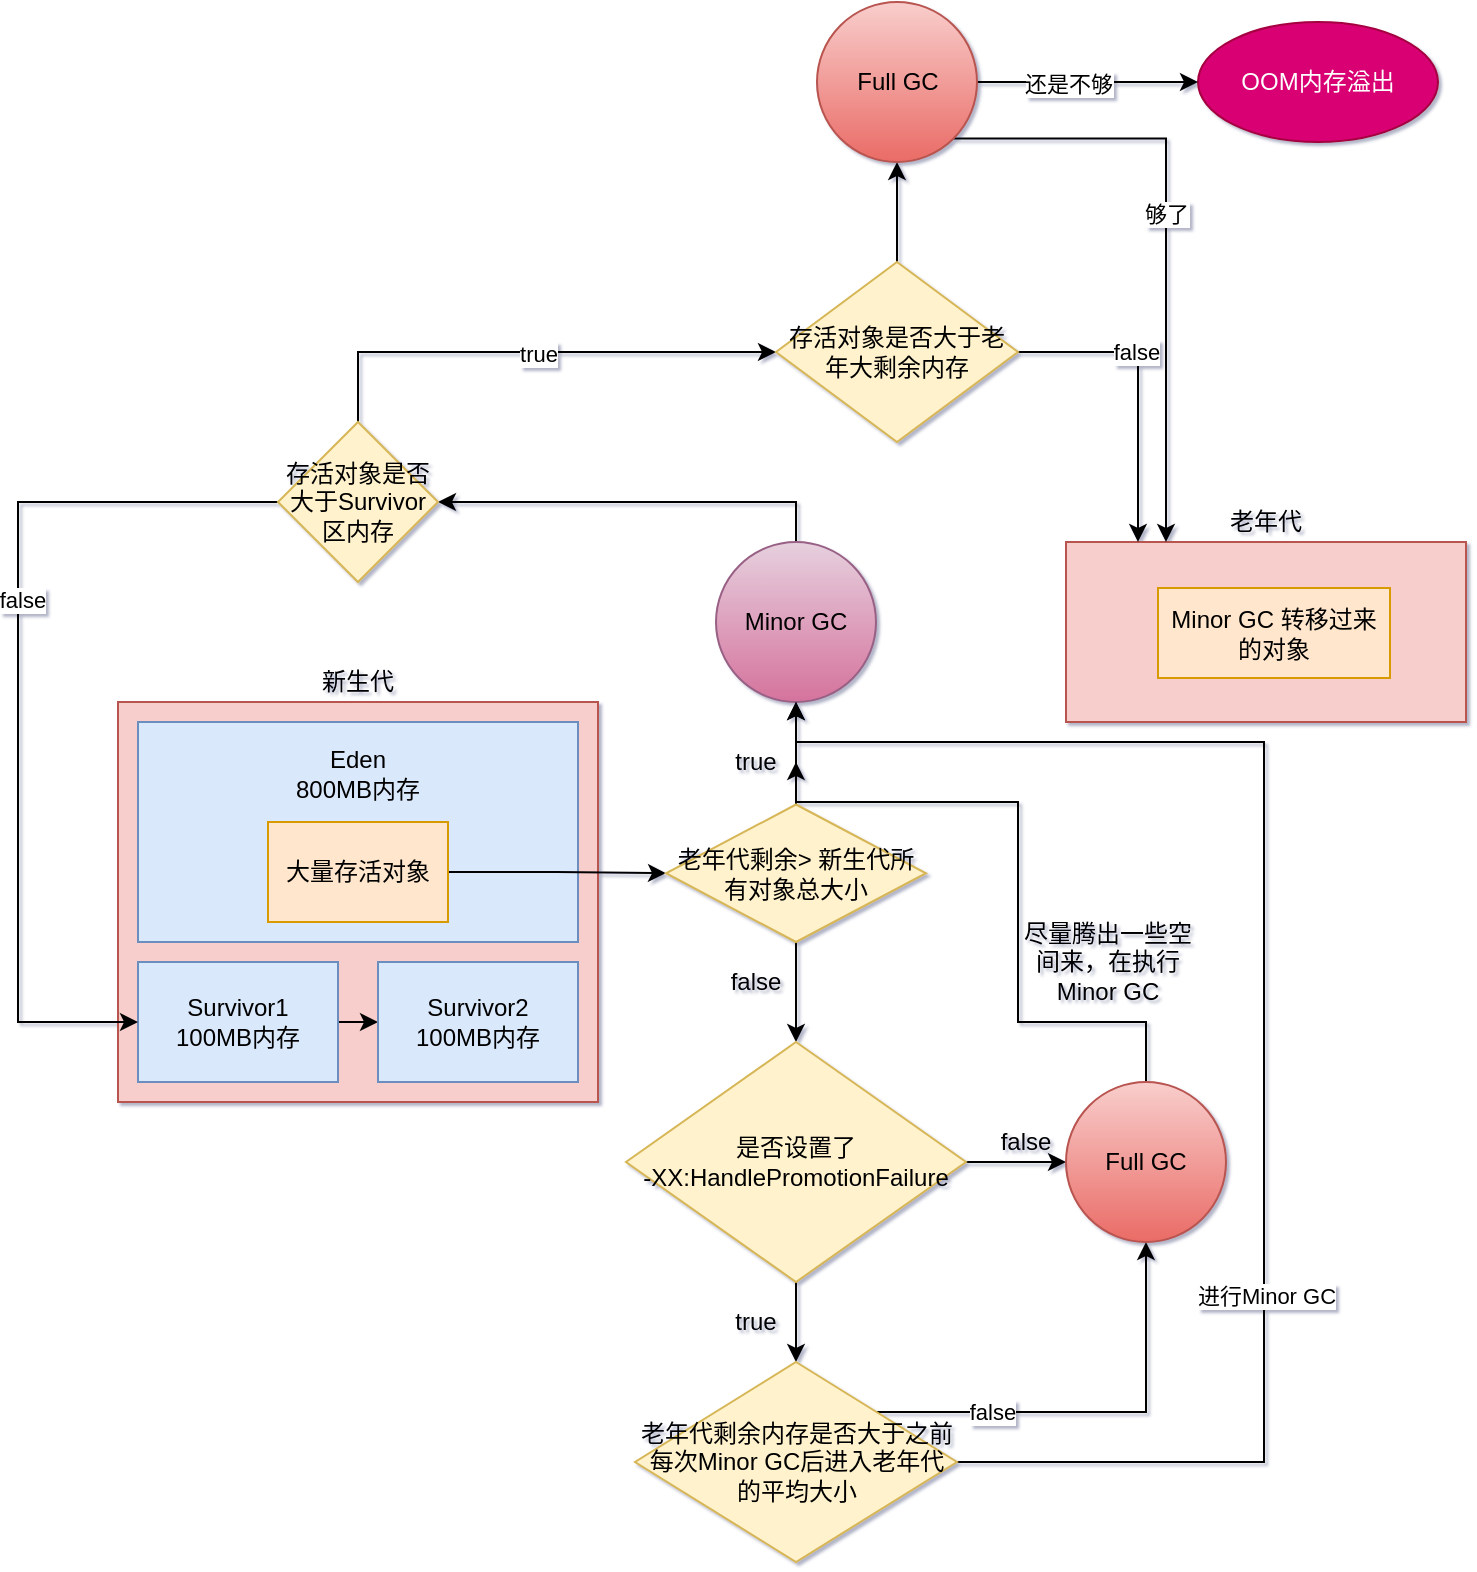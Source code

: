 <mxfile version="15.3.1" type="github">
  <diagram id="fiViFHrDjd_YTAFAnZx1" name="第 1 页">
    <mxGraphModel dx="2249" dy="1941" grid="0" gridSize="10" guides="1" tooltips="1" connect="1" arrows="1" fold="1" page="1" pageScale="1" pageWidth="827" pageHeight="1169" math="0" shadow="1">
      <root>
        <mxCell id="0" />
        <mxCell id="1" parent="0" />
        <mxCell id="UVusGNRqB6WY-s-b3lsW-1" value="" style="rounded=0;whiteSpace=wrap;html=1;fillColor=#f8cecc;strokeColor=#b85450;" vertex="1" parent="1">
          <mxGeometry x="10" y="130" width="240" height="200" as="geometry" />
        </mxCell>
        <mxCell id="UVusGNRqB6WY-s-b3lsW-2" value="新生代" style="text;html=1;strokeColor=none;fillColor=none;align=center;verticalAlign=middle;whiteSpace=wrap;rounded=0;" vertex="1" parent="1">
          <mxGeometry x="110" y="110" width="40" height="20" as="geometry" />
        </mxCell>
        <mxCell id="UVusGNRqB6WY-s-b3lsW-3" value="Eden&lt;br&gt;800MB内存&lt;br&gt;&lt;br&gt;&lt;br&gt;&lt;br&gt;&lt;br&gt;" style="rounded=0;whiteSpace=wrap;html=1;fillColor=#dae8fc;strokeColor=#6c8ebf;" vertex="1" parent="1">
          <mxGeometry x="20" y="140" width="220" height="110" as="geometry" />
        </mxCell>
        <mxCell id="UVusGNRqB6WY-s-b3lsW-25" style="edgeStyle=orthogonalEdgeStyle;rounded=0;orthogonalLoop=1;jettySize=auto;html=1;exitX=1;exitY=0.5;exitDx=0;exitDy=0;entryX=0;entryY=0.5;entryDx=0;entryDy=0;" edge="1" parent="1" source="UVusGNRqB6WY-s-b3lsW-4" target="UVusGNRqB6WY-s-b3lsW-5">
          <mxGeometry relative="1" as="geometry" />
        </mxCell>
        <mxCell id="UVusGNRqB6WY-s-b3lsW-4" value="Survivor1&lt;br&gt;100MB内存&lt;br&gt;" style="rounded=0;whiteSpace=wrap;html=1;fillColor=#dae8fc;strokeColor=#6c8ebf;" vertex="1" parent="1">
          <mxGeometry x="20" y="260" width="100" height="60" as="geometry" />
        </mxCell>
        <mxCell id="UVusGNRqB6WY-s-b3lsW-5" value="&lt;span&gt;Survivor2&lt;br&gt;&lt;/span&gt;100MB内存&lt;br&gt;" style="rounded=0;whiteSpace=wrap;html=1;fillColor=#dae8fc;strokeColor=#6c8ebf;" vertex="1" parent="1">
          <mxGeometry x="140" y="260" width="100" height="60" as="geometry" />
        </mxCell>
        <mxCell id="UVusGNRqB6WY-s-b3lsW-13" style="edgeStyle=orthogonalEdgeStyle;rounded=0;orthogonalLoop=1;jettySize=auto;html=1;exitX=1;exitY=0.5;exitDx=0;exitDy=0;entryX=0;entryY=0.5;entryDx=0;entryDy=0;" edge="1" parent="1" source="UVusGNRqB6WY-s-b3lsW-6" target="UVusGNRqB6WY-s-b3lsW-12">
          <mxGeometry relative="1" as="geometry" />
        </mxCell>
        <mxCell id="UVusGNRqB6WY-s-b3lsW-6" value="大量存活对象" style="rounded=0;whiteSpace=wrap;html=1;fillColor=#ffe6cc;strokeColor=#d79b00;" vertex="1" parent="1">
          <mxGeometry x="85" y="190" width="90" height="50" as="geometry" />
        </mxCell>
        <mxCell id="UVusGNRqB6WY-s-b3lsW-7" value="" style="rounded=0;whiteSpace=wrap;html=1;fillColor=#f8cecc;strokeColor=#b85450;" vertex="1" parent="1">
          <mxGeometry x="484" y="50" width="200" height="90" as="geometry" />
        </mxCell>
        <mxCell id="UVusGNRqB6WY-s-b3lsW-8" value="老年代" style="text;html=1;strokeColor=none;fillColor=none;align=center;verticalAlign=middle;whiteSpace=wrap;rounded=0;" vertex="1" parent="1">
          <mxGeometry x="564" y="30" width="40" height="20" as="geometry" />
        </mxCell>
        <mxCell id="UVusGNRqB6WY-s-b3lsW-18" style="edgeStyle=orthogonalEdgeStyle;rounded=0;orthogonalLoop=1;jettySize=auto;html=1;exitX=0.5;exitY=0;exitDx=0;exitDy=0;entryX=1;entryY=0.5;entryDx=0;entryDy=0;" edge="1" parent="1" source="UVusGNRqB6WY-s-b3lsW-10" target="UVusGNRqB6WY-s-b3lsW-17">
          <mxGeometry relative="1" as="geometry" />
        </mxCell>
        <mxCell id="UVusGNRqB6WY-s-b3lsW-10" value="Minor GC" style="ellipse;whiteSpace=wrap;html=1;aspect=fixed;gradientColor=#d5739d;fillColor=#e6d0de;strokeColor=#996185;" vertex="1" parent="1">
          <mxGeometry x="309" y="50" width="80" height="80" as="geometry" />
        </mxCell>
        <mxCell id="UVusGNRqB6WY-s-b3lsW-14" style="edgeStyle=orthogonalEdgeStyle;rounded=0;orthogonalLoop=1;jettySize=auto;html=1;entryX=0.5;entryY=1;entryDx=0;entryDy=0;" edge="1" parent="1" source="UVusGNRqB6WY-s-b3lsW-12" target="UVusGNRqB6WY-s-b3lsW-10">
          <mxGeometry relative="1" as="geometry" />
        </mxCell>
        <mxCell id="UVusGNRqB6WY-s-b3lsW-27" style="edgeStyle=orthogonalEdgeStyle;rounded=0;orthogonalLoop=1;jettySize=auto;html=1;entryX=0.5;entryY=0;entryDx=0;entryDy=0;" edge="1" parent="1" source="UVusGNRqB6WY-s-b3lsW-12" target="UVusGNRqB6WY-s-b3lsW-26">
          <mxGeometry relative="1" as="geometry" />
        </mxCell>
        <mxCell id="UVusGNRqB6WY-s-b3lsW-12" value="老年代剩余&amp;gt; 新生代所有对象总大小" style="rhombus;whiteSpace=wrap;html=1;fillColor=#fff2cc;strokeColor=#d6b656;" vertex="1" parent="1">
          <mxGeometry x="284" y="181.25" width="130" height="68.75" as="geometry" />
        </mxCell>
        <mxCell id="UVusGNRqB6WY-s-b3lsW-15" value="true" style="text;html=1;strokeColor=none;fillColor=none;align=center;verticalAlign=middle;whiteSpace=wrap;rounded=0;" vertex="1" parent="1">
          <mxGeometry x="309" y="150" width="40" height="20" as="geometry" />
        </mxCell>
        <mxCell id="UVusGNRqB6WY-s-b3lsW-21" style="edgeStyle=orthogonalEdgeStyle;rounded=0;orthogonalLoop=1;jettySize=auto;html=1;exitX=0;exitY=0.5;exitDx=0;exitDy=0;entryX=0;entryY=0.5;entryDx=0;entryDy=0;" edge="1" parent="1" source="UVusGNRqB6WY-s-b3lsW-17" target="UVusGNRqB6WY-s-b3lsW-4">
          <mxGeometry relative="1" as="geometry">
            <Array as="points">
              <mxPoint x="-40" y="30" />
              <mxPoint x="-40" y="290" />
            </Array>
          </mxGeometry>
        </mxCell>
        <mxCell id="UVusGNRqB6WY-s-b3lsW-62" value="false" style="edgeLabel;html=1;align=center;verticalAlign=middle;resizable=0;points=[];" vertex="1" connectable="0" parent="UVusGNRqB6WY-s-b3lsW-21">
          <mxGeometry x="-0.204" y="2" relative="1" as="geometry">
            <mxPoint as="offset" />
          </mxGeometry>
        </mxCell>
        <mxCell id="UVusGNRqB6WY-s-b3lsW-55" style="edgeStyle=orthogonalEdgeStyle;rounded=0;orthogonalLoop=1;jettySize=auto;html=1;exitX=0.5;exitY=0;exitDx=0;exitDy=0;entryX=0;entryY=0.5;entryDx=0;entryDy=0;" edge="1" parent="1" source="UVusGNRqB6WY-s-b3lsW-17" target="UVusGNRqB6WY-s-b3lsW-48">
          <mxGeometry relative="1" as="geometry" />
        </mxCell>
        <mxCell id="UVusGNRqB6WY-s-b3lsW-56" value="true" style="edgeLabel;html=1;align=center;verticalAlign=middle;resizable=0;points=[];" vertex="1" connectable="0" parent="UVusGNRqB6WY-s-b3lsW-55">
          <mxGeometry x="0.022" y="-1" relative="1" as="geometry">
            <mxPoint as="offset" />
          </mxGeometry>
        </mxCell>
        <mxCell id="UVusGNRqB6WY-s-b3lsW-17" value="存活对象是否大于Survivor区内存" style="rhombus;whiteSpace=wrap;html=1;fillColor=#fff2cc;strokeColor=#d6b656;" vertex="1" parent="1">
          <mxGeometry x="90" y="-10" width="80" height="80" as="geometry" />
        </mxCell>
        <mxCell id="UVusGNRqB6WY-s-b3lsW-30" style="edgeStyle=orthogonalEdgeStyle;rounded=0;orthogonalLoop=1;jettySize=auto;html=1;exitX=0.5;exitY=1;exitDx=0;exitDy=0;entryX=0.5;entryY=0;entryDx=0;entryDy=0;" edge="1" parent="1" source="UVusGNRqB6WY-s-b3lsW-26" target="UVusGNRqB6WY-s-b3lsW-29">
          <mxGeometry relative="1" as="geometry" />
        </mxCell>
        <mxCell id="UVusGNRqB6WY-s-b3lsW-36" style="edgeStyle=orthogonalEdgeStyle;rounded=0;orthogonalLoop=1;jettySize=auto;html=1;exitX=1;exitY=0.5;exitDx=0;exitDy=0;entryX=0;entryY=0.5;entryDx=0;entryDy=0;" edge="1" parent="1" source="UVusGNRqB6WY-s-b3lsW-26" target="UVusGNRqB6WY-s-b3lsW-35">
          <mxGeometry relative="1" as="geometry" />
        </mxCell>
        <mxCell id="UVusGNRqB6WY-s-b3lsW-26" value="是否设置了&lt;br&gt;-XX:HandlePromotionFailure&lt;br&gt;" style="rhombus;whiteSpace=wrap;html=1;fillColor=#fff2cc;strokeColor=#d6b656;" vertex="1" parent="1">
          <mxGeometry x="264" y="300" width="170" height="120" as="geometry" />
        </mxCell>
        <mxCell id="UVusGNRqB6WY-s-b3lsW-28" value="false" style="text;html=1;strokeColor=none;fillColor=none;align=center;verticalAlign=middle;whiteSpace=wrap;rounded=0;" vertex="1" parent="1">
          <mxGeometry x="309" y="260" width="40" height="20" as="geometry" />
        </mxCell>
        <mxCell id="UVusGNRqB6WY-s-b3lsW-44" style="edgeStyle=orthogonalEdgeStyle;rounded=0;orthogonalLoop=1;jettySize=auto;html=1;exitX=1;exitY=0;exitDx=0;exitDy=0;entryX=0.5;entryY=1;entryDx=0;entryDy=0;" edge="1" parent="1" source="UVusGNRqB6WY-s-b3lsW-29" target="UVusGNRqB6WY-s-b3lsW-35">
          <mxGeometry relative="1" as="geometry" />
        </mxCell>
        <mxCell id="UVusGNRqB6WY-s-b3lsW-45" value="false" style="edgeLabel;html=1;align=center;verticalAlign=middle;resizable=0;points=[];" vertex="1" connectable="0" parent="UVusGNRqB6WY-s-b3lsW-44">
          <mxGeometry x="-0.48" relative="1" as="geometry">
            <mxPoint as="offset" />
          </mxGeometry>
        </mxCell>
        <mxCell id="UVusGNRqB6WY-s-b3lsW-64" style="edgeStyle=orthogonalEdgeStyle;rounded=0;orthogonalLoop=1;jettySize=auto;html=1;exitX=1;exitY=0.5;exitDx=0;exitDy=0;" edge="1" parent="1" source="UVusGNRqB6WY-s-b3lsW-29" target="UVusGNRqB6WY-s-b3lsW-10">
          <mxGeometry relative="1" as="geometry">
            <Array as="points">
              <mxPoint x="583" y="510" />
              <mxPoint x="583" y="150" />
              <mxPoint x="349" y="150" />
            </Array>
          </mxGeometry>
        </mxCell>
        <mxCell id="UVusGNRqB6WY-s-b3lsW-65" value="进行Minor GC" style="edgeLabel;html=1;align=center;verticalAlign=middle;resizable=0;points=[];" vertex="1" connectable="0" parent="UVusGNRqB6WY-s-b3lsW-64">
          <mxGeometry x="-0.381" y="-1" relative="1" as="geometry">
            <mxPoint y="1" as="offset" />
          </mxGeometry>
        </mxCell>
        <mxCell id="UVusGNRqB6WY-s-b3lsW-29" value="老年代剩余内存是否大于之前每次Minor GC后进入老年代的平均大小" style="rhombus;whiteSpace=wrap;html=1;fillColor=#fff2cc;strokeColor=#d6b656;" vertex="1" parent="1">
          <mxGeometry x="268.5" y="460" width="161" height="100" as="geometry" />
        </mxCell>
        <mxCell id="UVusGNRqB6WY-s-b3lsW-31" value="true" style="text;html=1;strokeColor=none;fillColor=none;align=center;verticalAlign=middle;whiteSpace=wrap;rounded=0;" vertex="1" parent="1">
          <mxGeometry x="309" y="430" width="40" height="20" as="geometry" />
        </mxCell>
        <mxCell id="UVusGNRqB6WY-s-b3lsW-34" value="false" style="text;html=1;strokeColor=none;fillColor=none;align=center;verticalAlign=middle;whiteSpace=wrap;rounded=0;" vertex="1" parent="1">
          <mxGeometry x="444" y="340" width="40" height="20" as="geometry" />
        </mxCell>
        <mxCell id="UVusGNRqB6WY-s-b3lsW-37" style="edgeStyle=orthogonalEdgeStyle;rounded=0;orthogonalLoop=1;jettySize=auto;html=1;entryX=1;entryY=0.5;entryDx=0;entryDy=0;" edge="1" parent="1" source="UVusGNRqB6WY-s-b3lsW-35" target="UVusGNRqB6WY-s-b3lsW-15">
          <mxGeometry relative="1" as="geometry">
            <Array as="points">
              <mxPoint x="524" y="290" />
              <mxPoint x="460" y="290" />
              <mxPoint x="460" y="180" />
              <mxPoint x="349" y="180" />
            </Array>
          </mxGeometry>
        </mxCell>
        <mxCell id="UVusGNRqB6WY-s-b3lsW-35" value="Full GC" style="ellipse;whiteSpace=wrap;html=1;aspect=fixed;gradientColor=#ea6b66;fillColor=#f8cecc;strokeColor=#b85450;" vertex="1" parent="1">
          <mxGeometry x="484" y="320" width="80" height="80" as="geometry" />
        </mxCell>
        <mxCell id="UVusGNRqB6WY-s-b3lsW-39" value="尽量腾出一些空间来，在执行Minor GC" style="text;html=1;strokeColor=none;fillColor=none;align=center;verticalAlign=middle;whiteSpace=wrap;rounded=0;" vertex="1" parent="1">
          <mxGeometry x="460" y="260" width="90" as="geometry" />
        </mxCell>
        <mxCell id="UVusGNRqB6WY-s-b3lsW-46" value="Minor GC 转移过来的对象" style="rounded=0;whiteSpace=wrap;html=1;fillColor=#ffe6cc;strokeColor=#d79b00;" vertex="1" parent="1">
          <mxGeometry x="530" y="73" width="116" height="45" as="geometry" />
        </mxCell>
        <mxCell id="UVusGNRqB6WY-s-b3lsW-58" style="edgeStyle=orthogonalEdgeStyle;rounded=0;orthogonalLoop=1;jettySize=auto;html=1;exitX=1;exitY=0.5;exitDx=0;exitDy=0;" edge="1" parent="1" source="UVusGNRqB6WY-s-b3lsW-48" target="UVusGNRqB6WY-s-b3lsW-7">
          <mxGeometry relative="1" as="geometry">
            <Array as="points">
              <mxPoint x="520" y="-45" />
            </Array>
          </mxGeometry>
        </mxCell>
        <mxCell id="UVusGNRqB6WY-s-b3lsW-59" value="false" style="edgeLabel;html=1;align=center;verticalAlign=middle;resizable=0;points=[];" vertex="1" connectable="0" parent="UVusGNRqB6WY-s-b3lsW-58">
          <mxGeometry x="-0.248" relative="1" as="geometry">
            <mxPoint as="offset" />
          </mxGeometry>
        </mxCell>
        <mxCell id="UVusGNRqB6WY-s-b3lsW-67" style="edgeStyle=orthogonalEdgeStyle;rounded=0;orthogonalLoop=1;jettySize=auto;html=1;exitX=0.5;exitY=0;exitDx=0;exitDy=0;entryX=0.5;entryY=1;entryDx=0;entryDy=0;" edge="1" parent="1" source="UVusGNRqB6WY-s-b3lsW-48" target="UVusGNRqB6WY-s-b3lsW-66">
          <mxGeometry relative="1" as="geometry" />
        </mxCell>
        <mxCell id="UVusGNRqB6WY-s-b3lsW-48" value="存活对象是否大于老年大剩余内存" style="rhombus;whiteSpace=wrap;html=1;fillColor=#fff2cc;strokeColor=#d6b656;" vertex="1" parent="1">
          <mxGeometry x="339" y="-90" width="121" height="90" as="geometry" />
        </mxCell>
        <mxCell id="UVusGNRqB6WY-s-b3lsW-60" value="OOM内存溢出" style="ellipse;whiteSpace=wrap;html=1;fillColor=#d80073;strokeColor=#A50040;fontColor=#ffffff;" vertex="1" parent="1">
          <mxGeometry x="550" y="-210" width="120" height="60" as="geometry" />
        </mxCell>
        <mxCell id="UVusGNRqB6WY-s-b3lsW-68" style="edgeStyle=orthogonalEdgeStyle;rounded=0;orthogonalLoop=1;jettySize=auto;html=1;exitX=1;exitY=0.5;exitDx=0;exitDy=0;entryX=0;entryY=0.5;entryDx=0;entryDy=0;" edge="1" parent="1" source="UVusGNRqB6WY-s-b3lsW-66" target="UVusGNRqB6WY-s-b3lsW-60">
          <mxGeometry relative="1" as="geometry" />
        </mxCell>
        <mxCell id="UVusGNRqB6WY-s-b3lsW-72" value="还是不够" style="edgeLabel;html=1;align=center;verticalAlign=middle;resizable=0;points=[];" vertex="1" connectable="0" parent="UVusGNRqB6WY-s-b3lsW-68">
          <mxGeometry x="-0.195" y="-1" relative="1" as="geometry">
            <mxPoint x="1" as="offset" />
          </mxGeometry>
        </mxCell>
        <mxCell id="UVusGNRqB6WY-s-b3lsW-70" style="edgeStyle=orthogonalEdgeStyle;rounded=0;orthogonalLoop=1;jettySize=auto;html=1;exitX=1;exitY=1;exitDx=0;exitDy=0;entryX=0.25;entryY=0;entryDx=0;entryDy=0;" edge="1" parent="1" source="UVusGNRqB6WY-s-b3lsW-66" target="UVusGNRqB6WY-s-b3lsW-7">
          <mxGeometry relative="1" as="geometry" />
        </mxCell>
        <mxCell id="UVusGNRqB6WY-s-b3lsW-71" value="够了" style="edgeLabel;html=1;align=center;verticalAlign=middle;resizable=0;points=[];" vertex="1" connectable="0" parent="UVusGNRqB6WY-s-b3lsW-70">
          <mxGeometry x="-0.065" relative="1" as="geometry">
            <mxPoint as="offset" />
          </mxGeometry>
        </mxCell>
        <mxCell id="UVusGNRqB6WY-s-b3lsW-66" value="Full GC" style="ellipse;whiteSpace=wrap;html=1;aspect=fixed;gradientColor=#ea6b66;fillColor=#f8cecc;strokeColor=#b85450;" vertex="1" parent="1">
          <mxGeometry x="359.5" y="-220" width="80" height="80" as="geometry" />
        </mxCell>
      </root>
    </mxGraphModel>
  </diagram>
</mxfile>

